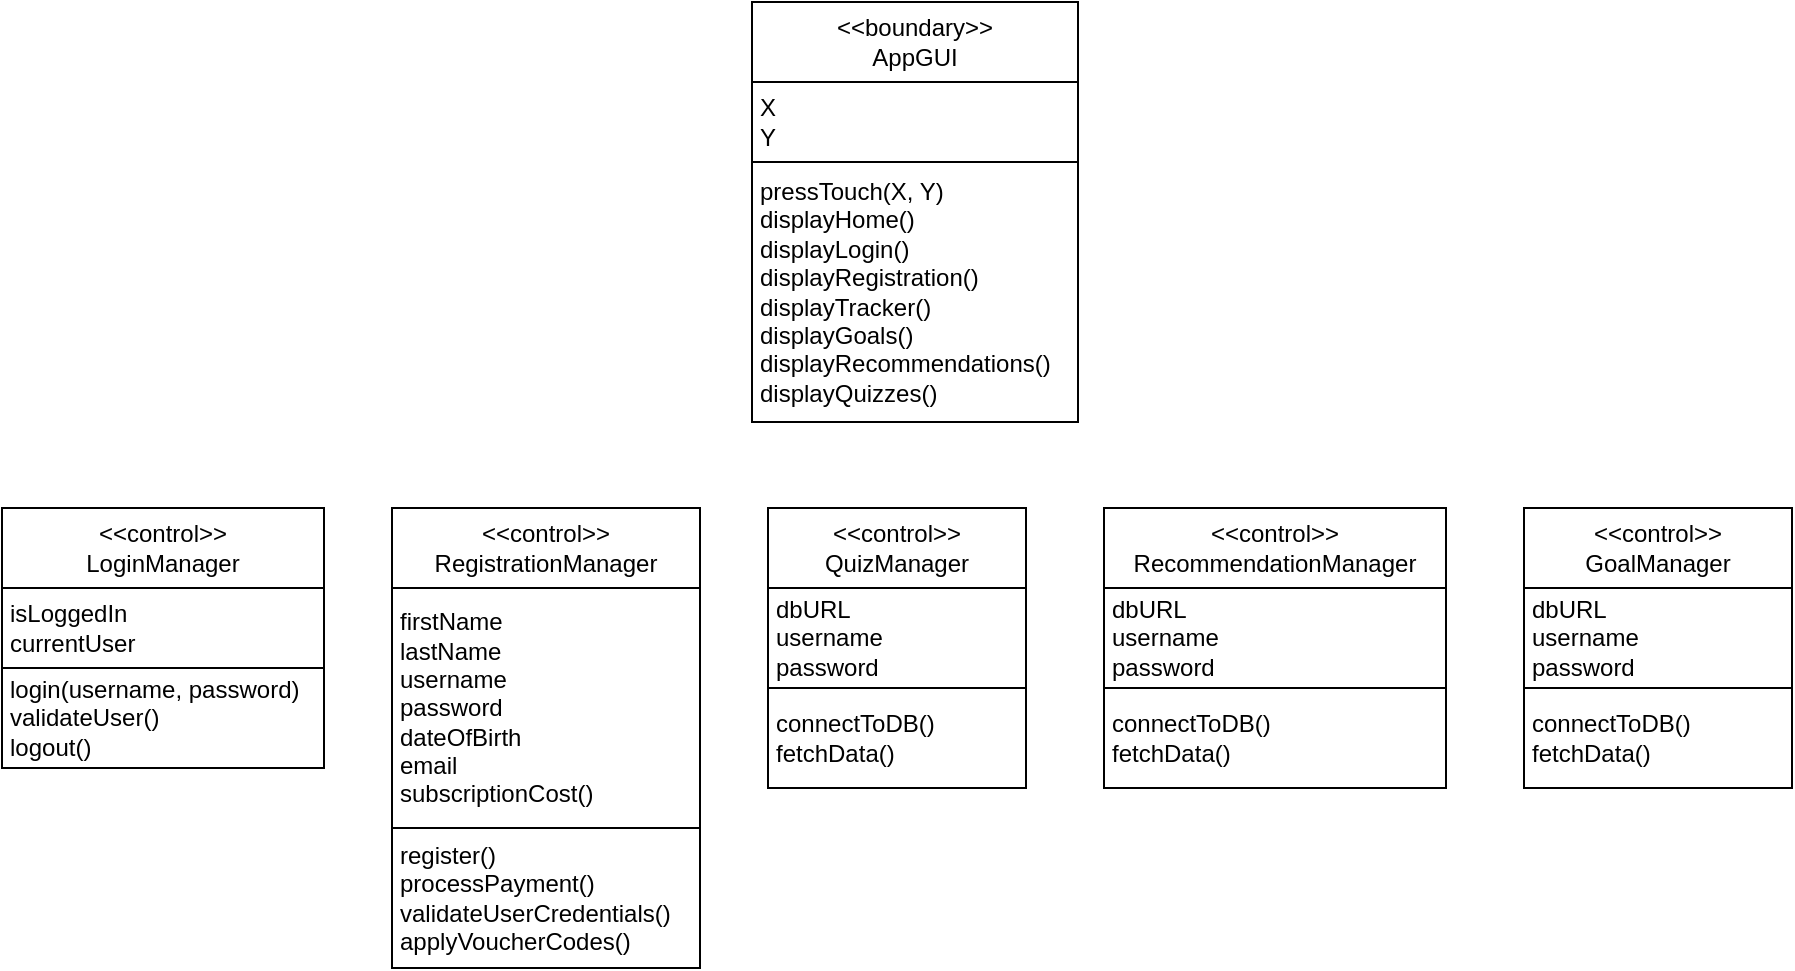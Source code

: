 <mxfile version="20.6.2" type="github">
  <diagram id="C5RBs43oDa-KdzZeNtuy" name="Page-1">
    <mxGraphModel dx="2493" dy="685" grid="0" gridSize="10" guides="1" tooltips="1" connect="1" arrows="1" fold="1" page="0" pageScale="1" pageWidth="827" pageHeight="1169" math="0" shadow="0">
      <root>
        <mxCell id="WIyWlLk6GJQsqaUBKTNV-0" />
        <mxCell id="WIyWlLk6GJQsqaUBKTNV-1" parent="WIyWlLk6GJQsqaUBKTNV-0" />
        <mxCell id="w24_xTTsymOZ64Kal-NZ-3" value="&amp;lt;&amp;lt;control&amp;gt;&amp;gt;&lt;br&gt;LoginManager" style="rounded=0;whiteSpace=wrap;html=1;" parent="WIyWlLk6GJQsqaUBKTNV-1" vertex="1">
          <mxGeometry x="-1179" y="333" width="161" height="40" as="geometry" />
        </mxCell>
        <mxCell id="w24_xTTsymOZ64Kal-NZ-4" value="isLoggedIn&lt;br&gt;currentUser" style="rounded=0;whiteSpace=wrap;html=1;align=left;spacingLeft=2;" parent="WIyWlLk6GJQsqaUBKTNV-1" vertex="1">
          <mxGeometry x="-1179" y="373" width="161" height="40" as="geometry" />
        </mxCell>
        <mxCell id="w24_xTTsymOZ64Kal-NZ-5" value="login(username, password)&lt;br&gt;validateUser()&lt;br&gt;logout()" style="rounded=0;whiteSpace=wrap;html=1;align=left;spacingLeft=2;" parent="WIyWlLk6GJQsqaUBKTNV-1" vertex="1">
          <mxGeometry x="-1179" y="413" width="161" height="50" as="geometry" />
        </mxCell>
        <mxCell id="w24_xTTsymOZ64Kal-NZ-6" value="&amp;lt;&amp;lt;control&amp;gt;&amp;gt;&lt;br&gt;RegistrationManager" style="rounded=0;whiteSpace=wrap;html=1;" parent="WIyWlLk6GJQsqaUBKTNV-1" vertex="1">
          <mxGeometry x="-984" y="333" width="154" height="40" as="geometry" />
        </mxCell>
        <mxCell id="w24_xTTsymOZ64Kal-NZ-7" value="firstName&lt;br&gt;lastName&lt;br&gt;username&lt;br&gt;password&lt;br&gt;dateOfBirth&lt;br&gt;email&lt;br&gt;subscriptionCost()" style="rounded=0;whiteSpace=wrap;html=1;align=left;spacingLeft=2;" parent="WIyWlLk6GJQsqaUBKTNV-1" vertex="1">
          <mxGeometry x="-984" y="373" width="154" height="120" as="geometry" />
        </mxCell>
        <mxCell id="w24_xTTsymOZ64Kal-NZ-8" value="register()&lt;br&gt;processPayment()&lt;br&gt;validateUserCredentials()&lt;br&gt;applyVoucherCodes()" style="rounded=0;whiteSpace=wrap;html=1;align=left;spacingLeft=2;" parent="WIyWlLk6GJQsqaUBKTNV-1" vertex="1">
          <mxGeometry x="-984" y="493" width="154" height="70" as="geometry" />
        </mxCell>
        <mxCell id="w24_xTTsymOZ64Kal-NZ-24" value="&amp;lt;&amp;lt;control&amp;gt;&amp;gt;&lt;br&gt;QuizManager" style="rounded=0;whiteSpace=wrap;html=1;fillColor=default;" parent="WIyWlLk6GJQsqaUBKTNV-1" vertex="1">
          <mxGeometry x="-796" y="333" width="129" height="40" as="geometry" />
        </mxCell>
        <mxCell id="w24_xTTsymOZ64Kal-NZ-25" value="dbURL&lt;br&gt;username&lt;br&gt;password" style="rounded=0;whiteSpace=wrap;html=1;align=left;spacingLeft=2;fillColor=default;" parent="WIyWlLk6GJQsqaUBKTNV-1" vertex="1">
          <mxGeometry x="-796" y="373" width="129" height="50" as="geometry" />
        </mxCell>
        <mxCell id="w24_xTTsymOZ64Kal-NZ-26" value="connectToDB()&lt;br&gt;fetchData()" style="rounded=0;whiteSpace=wrap;html=1;align=left;spacingLeft=2;fillColor=default;" parent="WIyWlLk6GJQsqaUBKTNV-1" vertex="1">
          <mxGeometry x="-796" y="423" width="129" height="50" as="geometry" />
        </mxCell>
        <mxCell id="w24_xTTsymOZ64Kal-NZ-27" value="&amp;lt;&amp;lt;control&amp;gt;&amp;gt;&lt;br&gt;RecommendationManager" style="rounded=0;whiteSpace=wrap;html=1;fillColor=default;" parent="WIyWlLk6GJQsqaUBKTNV-1" vertex="1">
          <mxGeometry x="-628" y="333" width="171" height="40" as="geometry" />
        </mxCell>
        <mxCell id="w24_xTTsymOZ64Kal-NZ-28" value="dbURL&lt;br&gt;username&lt;br&gt;password" style="rounded=0;whiteSpace=wrap;html=1;align=left;spacingLeft=2;fillColor=default;" parent="WIyWlLk6GJQsqaUBKTNV-1" vertex="1">
          <mxGeometry x="-628" y="373" width="171" height="50" as="geometry" />
        </mxCell>
        <mxCell id="w24_xTTsymOZ64Kal-NZ-29" value="connectToDB()&lt;br&gt;fetchData()" style="rounded=0;whiteSpace=wrap;html=1;align=left;spacingLeft=2;fillColor=default;" parent="WIyWlLk6GJQsqaUBKTNV-1" vertex="1">
          <mxGeometry x="-628" y="423" width="171" height="50" as="geometry" />
        </mxCell>
        <mxCell id="w24_xTTsymOZ64Kal-NZ-30" value="&amp;lt;&amp;lt;control&amp;gt;&amp;gt;&lt;br&gt;GoalManager" style="rounded=0;whiteSpace=wrap;html=1;fillColor=default;" parent="WIyWlLk6GJQsqaUBKTNV-1" vertex="1">
          <mxGeometry x="-418" y="333" width="134" height="40" as="geometry" />
        </mxCell>
        <mxCell id="w24_xTTsymOZ64Kal-NZ-31" value="dbURL&lt;br&gt;username&lt;br&gt;password" style="rounded=0;whiteSpace=wrap;html=1;align=left;spacingLeft=2;fillColor=default;" parent="WIyWlLk6GJQsqaUBKTNV-1" vertex="1">
          <mxGeometry x="-418" y="373" width="134" height="50" as="geometry" />
        </mxCell>
        <mxCell id="w24_xTTsymOZ64Kal-NZ-32" value="connectToDB()&lt;br&gt;fetchData()" style="rounded=0;whiteSpace=wrap;html=1;align=left;spacingLeft=2;fillColor=default;" parent="WIyWlLk6GJQsqaUBKTNV-1" vertex="1">
          <mxGeometry x="-418" y="423" width="134" height="50" as="geometry" />
        </mxCell>
        <mxCell id="UKrykxVOIUrhVkqHI4r5-0" value="&amp;lt;&amp;lt;boundary&amp;gt;&amp;gt;&lt;br&gt;AppGUI" style="rounded=0;whiteSpace=wrap;html=1;" vertex="1" parent="WIyWlLk6GJQsqaUBKTNV-1">
          <mxGeometry x="-804" y="80" width="163" height="40" as="geometry" />
        </mxCell>
        <mxCell id="UKrykxVOIUrhVkqHI4r5-1" value="X&lt;br&gt;Y" style="rounded=0;whiteSpace=wrap;html=1;align=left;spacingLeft=2;" vertex="1" parent="WIyWlLk6GJQsqaUBKTNV-1">
          <mxGeometry x="-804" y="120" width="163" height="40" as="geometry" />
        </mxCell>
        <mxCell id="UKrykxVOIUrhVkqHI4r5-2" value="pressTouch(X, Y)&lt;br&gt;displayHome()&lt;br&gt;displayLogin()&lt;br&gt;displayRegistration()&lt;br&gt;displayTracker()&lt;br&gt;displayGoals()&lt;br&gt;displayRecommendations()&lt;br&gt;displayQuizzes()" style="rounded=0;whiteSpace=wrap;html=1;align=left;spacingLeft=2;" vertex="1" parent="WIyWlLk6GJQsqaUBKTNV-1">
          <mxGeometry x="-804" y="160" width="163" height="130" as="geometry" />
        </mxCell>
      </root>
    </mxGraphModel>
  </diagram>
</mxfile>
